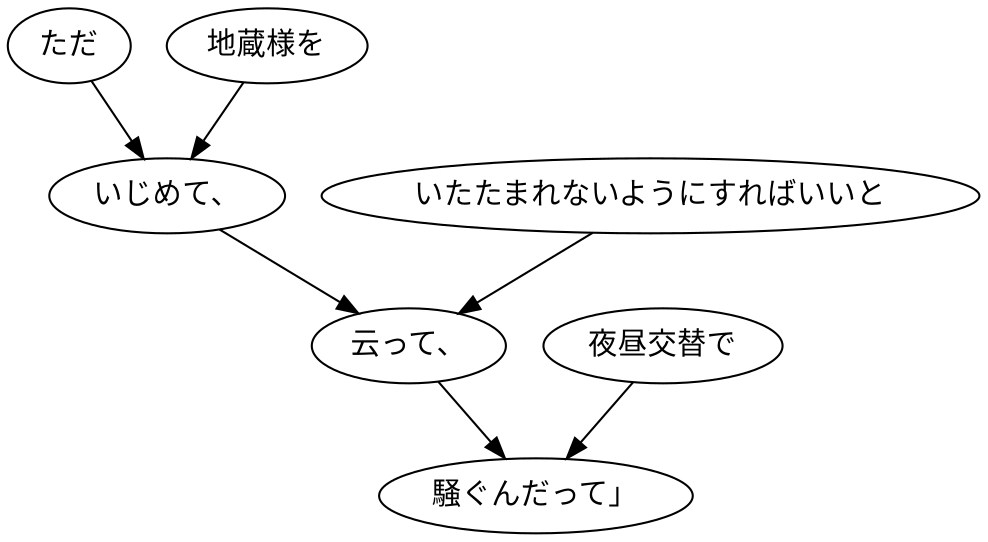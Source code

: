 digraph graph6898 {
	node0 [label="ただ"];
	node1 [label="地蔵様を"];
	node2 [label="いじめて、"];
	node3 [label="いたたまれないようにすればいいと"];
	node4 [label="云って、"];
	node5 [label="夜昼交替で"];
	node6 [label="騒ぐんだって」"];
	node0 -> node2;
	node1 -> node2;
	node2 -> node4;
	node3 -> node4;
	node4 -> node6;
	node5 -> node6;
}
